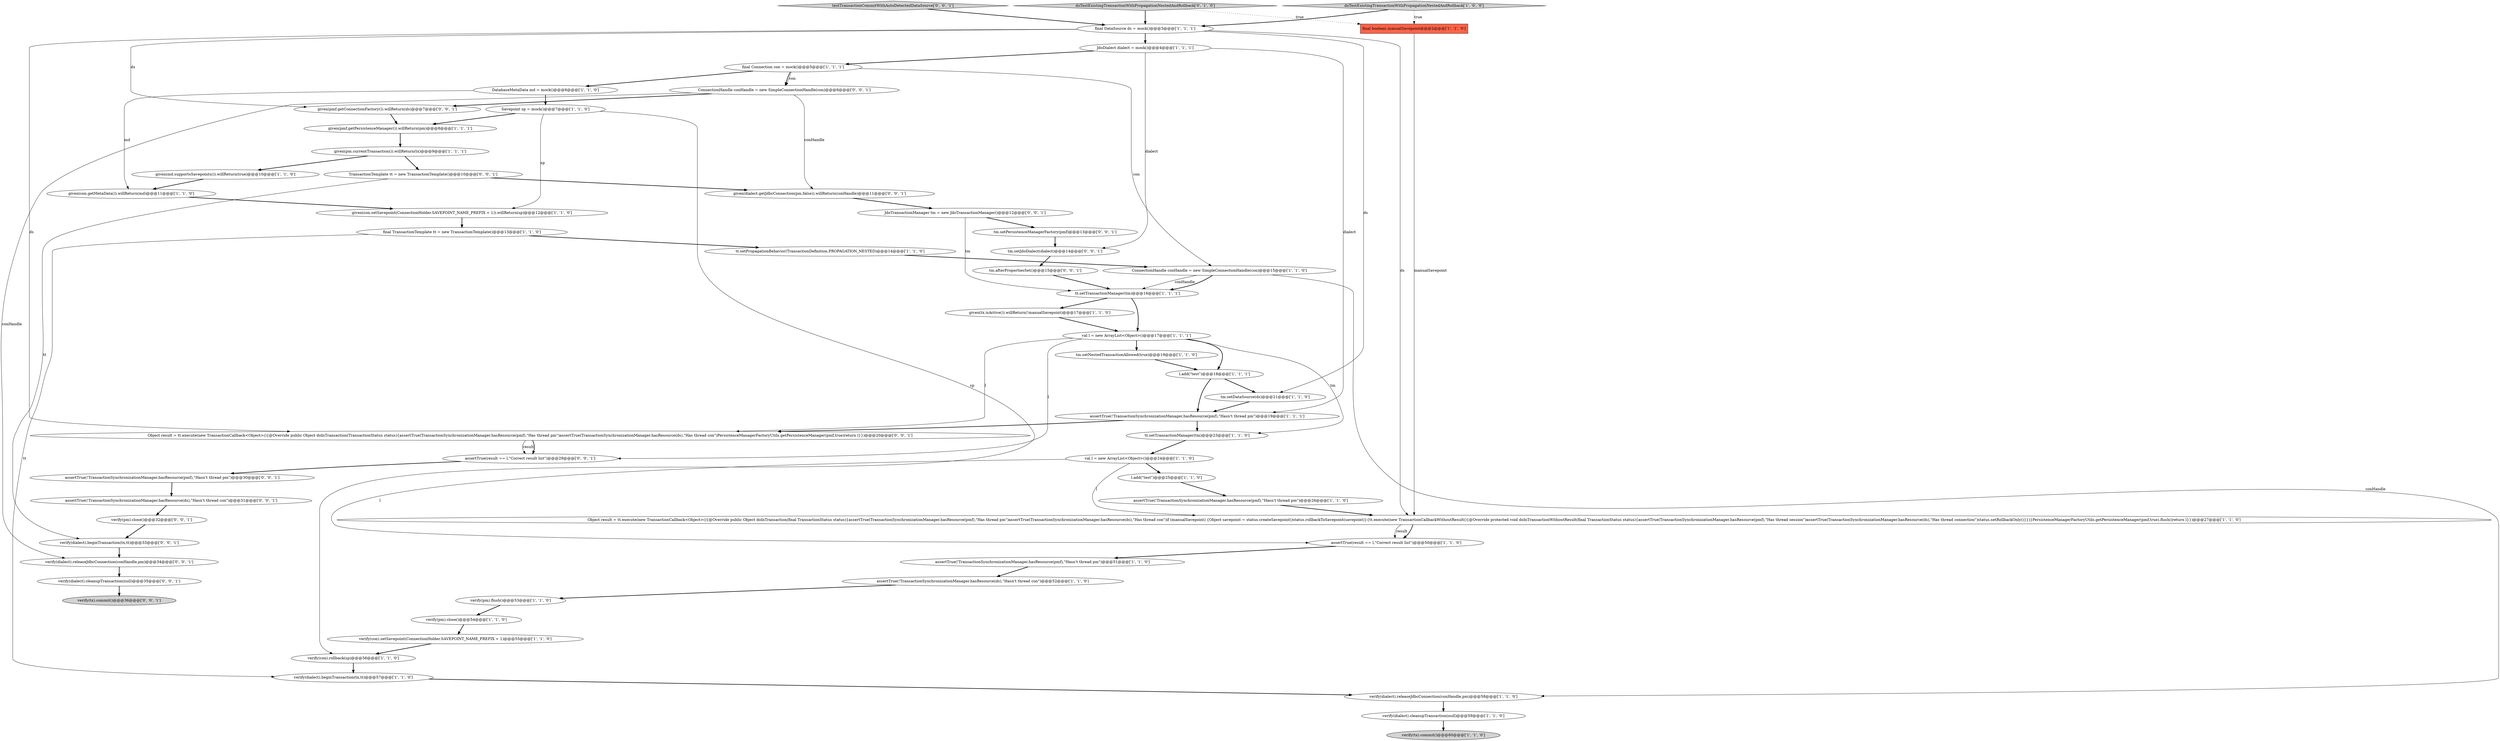 digraph {
31 [style = filled, label = "given(pmf.getPersistenceManager()).willReturn(pm)@@@8@@@['1', '1', '1']", fillcolor = white, shape = ellipse image = "AAA0AAABBB1BBB"];
42 [style = filled, label = "assertTrue(result == l,\"Correct result list\")@@@29@@@['0', '0', '1']", fillcolor = white, shape = ellipse image = "AAA0AAABBB3BBB"];
5 [style = filled, label = "DatabaseMetaData md = mock()@@@6@@@['1', '1', '0']", fillcolor = white, shape = ellipse image = "AAA0AAABBB1BBB"];
10 [style = filled, label = "verify(tx).commit()@@@60@@@['1', '1', '0']", fillcolor = lightgray, shape = ellipse image = "AAA0AAABBB1BBB"];
49 [style = filled, label = "tm.setPersistenceManagerFactory(pmf)@@@13@@@['0', '0', '1']", fillcolor = white, shape = ellipse image = "AAA0AAABBB3BBB"];
53 [style = filled, label = "JdoTransactionManager tm = new JdoTransactionManager()@@@12@@@['0', '0', '1']", fillcolor = white, shape = ellipse image = "AAA0AAABBB3BBB"];
43 [style = filled, label = "verify(dialect).beginTransaction(tx,tt)@@@33@@@['0', '0', '1']", fillcolor = white, shape = ellipse image = "AAA0AAABBB3BBB"];
3 [style = filled, label = "verify(dialect).releaseJdbcConnection(conHandle,pm)@@@58@@@['1', '1', '0']", fillcolor = white, shape = ellipse image = "AAA0AAABBB1BBB"];
34 [style = filled, label = "Savepoint sp = mock()@@@7@@@['1', '1', '0']", fillcolor = white, shape = ellipse image = "AAA0AAABBB1BBB"];
12 [style = filled, label = "given(con.setSavepoint(ConnectionHolder.SAVEPOINT_NAME_PREFIX + 1)).willReturn(sp)@@@12@@@['1', '1', '0']", fillcolor = white, shape = ellipse image = "AAA0AAABBB1BBB"];
39 [style = filled, label = "Object result = tt.execute(new TransactionCallback<Object>(){@Override public Object doInTransaction(TransactionStatus status){assertTrue(TransactionSynchronizationManager.hasResource(pmf),\"Has thread pm\")assertTrue(TransactionSynchronizationManager.hasResource(ds),\"Has thread con\")PersistenceManagerFactoryUtils.getPersistenceManager(pmf,true)return l}})@@@20@@@['0', '0', '1']", fillcolor = white, shape = ellipse image = "AAA0AAABBB3BBB"];
56 [style = filled, label = "verify(dialect).cleanupTransaction(null)@@@35@@@['0', '0', '1']", fillcolor = white, shape = ellipse image = "AAA0AAABBB3BBB"];
25 [style = filled, label = "l.add(\"test\")@@@25@@@['1', '1', '0']", fillcolor = white, shape = ellipse image = "AAA0AAABBB1BBB"];
35 [style = filled, label = "assertTrue(!TransactionSynchronizationManager.hasResource(pmf),\"Hasn't thread pm\")@@@26@@@['1', '1', '0']", fillcolor = white, shape = ellipse image = "AAA0AAABBB1BBB"];
19 [style = filled, label = "JdoDialect dialect = mock()@@@4@@@['1', '1', '1']", fillcolor = white, shape = ellipse image = "AAA0AAABBB1BBB"];
6 [style = filled, label = "verify(pm).flush()@@@53@@@['1', '1', '0']", fillcolor = white, shape = ellipse image = "AAA0AAABBB1BBB"];
23 [style = filled, label = "verify(con).setSavepoint(ConnectionHolder.SAVEPOINT_NAME_PREFIX + 1)@@@55@@@['1', '1', '0']", fillcolor = white, shape = ellipse image = "AAA0AAABBB1BBB"];
32 [style = filled, label = "tm.setDataSource(ds)@@@21@@@['1', '1', '0']", fillcolor = white, shape = ellipse image = "AAA0AAABBB1BBB"];
30 [style = filled, label = "final boolean manualSavepoint@@@2@@@['1', '1', '0']", fillcolor = tomato, shape = box image = "AAA0AAABBB1BBB"];
50 [style = filled, label = "verify(tx).commit()@@@36@@@['0', '0', '1']", fillcolor = lightgray, shape = ellipse image = "AAA0AAABBB3BBB"];
47 [style = filled, label = "testTransactionCommitWithAutoDetectedDataSource['0', '0', '1']", fillcolor = lightgray, shape = diamond image = "AAA0AAABBB3BBB"];
26 [style = filled, label = "assertTrue(result == l,\"Correct result list\")@@@50@@@['1', '1', '0']", fillcolor = white, shape = ellipse image = "AAA0AAABBB1BBB"];
51 [style = filled, label = "tm.afterPropertiesSet()@@@15@@@['0', '0', '1']", fillcolor = white, shape = ellipse image = "AAA0AAABBB3BBB"];
18 [style = filled, label = "final Connection con = mock()@@@5@@@['1', '1', '1']", fillcolor = white, shape = ellipse image = "AAA0AAABBB1BBB"];
36 [style = filled, label = "l.add(\"test\")@@@18@@@['1', '1', '1']", fillcolor = white, shape = ellipse image = "AAA0AAABBB1BBB"];
29 [style = filled, label = "ConnectionHandle conHandle = new SimpleConnectionHandle(con)@@@15@@@['1', '1', '0']", fillcolor = white, shape = ellipse image = "AAA0AAABBB1BBB"];
48 [style = filled, label = "assertTrue(!TransactionSynchronizationManager.hasResource(pmf),\"Hasn't thread pm\")@@@30@@@['0', '0', '1']", fillcolor = white, shape = ellipse image = "AAA0AAABBB3BBB"];
1 [style = filled, label = "given(con.getMetaData()).willReturn(md)@@@11@@@['1', '1', '0']", fillcolor = white, shape = ellipse image = "AAA0AAABBB1BBB"];
38 [style = filled, label = "doTestExistingTransactionWithPropagationNestedAndRollback['0', '1', '0']", fillcolor = lightgray, shape = diamond image = "AAA0AAABBB2BBB"];
2 [style = filled, label = "assertTrue(!TransactionSynchronizationManager.hasResource(ds),\"Hasn't thread con\")@@@52@@@['1', '1', '0']", fillcolor = white, shape = ellipse image = "AAA0AAABBB1BBB"];
7 [style = filled, label = "val l = new ArrayList<Object>()@@@17@@@['1', '1', '1']", fillcolor = white, shape = ellipse image = "AAA0AAABBB1BBB"];
9 [style = filled, label = "verify(pm).close()@@@54@@@['1', '1', '0']", fillcolor = white, shape = ellipse image = "AAA0AAABBB1BBB"];
24 [style = filled, label = "doTestExistingTransactionWithPropagationNestedAndRollback['1', '0', '0']", fillcolor = lightgray, shape = diamond image = "AAA0AAABBB1BBB"];
21 [style = filled, label = "given(md.supportsSavepoints()).willReturn(true)@@@10@@@['1', '1', '0']", fillcolor = white, shape = ellipse image = "AAA0AAABBB1BBB"];
55 [style = filled, label = "tm.setJdoDialect(dialect)@@@14@@@['0', '0', '1']", fillcolor = white, shape = ellipse image = "AAA0AAABBB3BBB"];
41 [style = filled, label = "TransactionTemplate tt = new TransactionTemplate()@@@10@@@['0', '0', '1']", fillcolor = white, shape = ellipse image = "AAA0AAABBB3BBB"];
20 [style = filled, label = "assertTrue(!TransactionSynchronizationManager.hasResource(pmf),\"Hasn't thread pm\")@@@19@@@['1', '1', '1']", fillcolor = white, shape = ellipse image = "AAA0AAABBB1BBB"];
44 [style = filled, label = "given(pmf.getConnectionFactory()).willReturn(ds)@@@7@@@['0', '0', '1']", fillcolor = white, shape = ellipse image = "AAA0AAABBB3BBB"];
22 [style = filled, label = "tm.setNestedTransactionAllowed(true)@@@19@@@['1', '1', '0']", fillcolor = white, shape = ellipse image = "AAA0AAABBB1BBB"];
46 [style = filled, label = "verify(pm).close()@@@32@@@['0', '0', '1']", fillcolor = white, shape = ellipse image = "AAA0AAABBB3BBB"];
4 [style = filled, label = "tt.setTransactionManager(tm)@@@23@@@['1', '1', '0']", fillcolor = white, shape = ellipse image = "AAA0AAABBB1BBB"];
8 [style = filled, label = "val l = new ArrayList<Object>()@@@24@@@['1', '1', '0']", fillcolor = white, shape = ellipse image = "AAA0AAABBB1BBB"];
16 [style = filled, label = "verify(dialect).beginTransaction(tx,tt)@@@57@@@['1', '1', '0']", fillcolor = white, shape = ellipse image = "AAA0AAABBB1BBB"];
37 [style = filled, label = "verify(dialect).cleanupTransaction(null)@@@59@@@['1', '1', '0']", fillcolor = white, shape = ellipse image = "AAA0AAABBB1BBB"];
40 [style = filled, label = "given(dialect.getJdbcConnection(pm,false)).willReturn(conHandle)@@@11@@@['0', '0', '1']", fillcolor = white, shape = ellipse image = "AAA0AAABBB3BBB"];
52 [style = filled, label = "ConnectionHandle conHandle = new SimpleConnectionHandle(con)@@@6@@@['0', '0', '1']", fillcolor = white, shape = ellipse image = "AAA0AAABBB3BBB"];
13 [style = filled, label = "tt.setPropagationBehavior(TransactionDefinition.PROPAGATION_NESTED)@@@14@@@['1', '1', '0']", fillcolor = white, shape = ellipse image = "AAA0AAABBB1BBB"];
14 [style = filled, label = "tt.setTransactionManager(tm)@@@16@@@['1', '1', '1']", fillcolor = white, shape = ellipse image = "AAA0AAABBB1BBB"];
54 [style = filled, label = "verify(dialect).releaseJdbcConnection(conHandle,pm)@@@34@@@['0', '0', '1']", fillcolor = white, shape = ellipse image = "AAA0AAABBB3BBB"];
11 [style = filled, label = "given(pm.currentTransaction()).willReturn(tx)@@@9@@@['1', '1', '1']", fillcolor = white, shape = ellipse image = "AAA0AAABBB1BBB"];
17 [style = filled, label = "assertTrue(!TransactionSynchronizationManager.hasResource(pmf),\"Hasn't thread pm\")@@@51@@@['1', '1', '0']", fillcolor = white, shape = ellipse image = "AAA0AAABBB1BBB"];
45 [style = filled, label = "assertTrue(!TransactionSynchronizationManager.hasResource(ds),\"Hasn't thread con\")@@@31@@@['0', '0', '1']", fillcolor = white, shape = ellipse image = "AAA0AAABBB3BBB"];
28 [style = filled, label = "final DataSource ds = mock()@@@3@@@['1', '1', '1']", fillcolor = white, shape = ellipse image = "AAA0AAABBB1BBB"];
0 [style = filled, label = "final TransactionTemplate tt = new TransactionTemplate()@@@13@@@['1', '1', '0']", fillcolor = white, shape = ellipse image = "AAA0AAABBB1BBB"];
33 [style = filled, label = "verify(con).rollback(sp)@@@56@@@['1', '1', '0']", fillcolor = white, shape = ellipse image = "AAA0AAABBB1BBB"];
15 [style = filled, label = "Object result = tt.execute(new TransactionCallback<Object>(){@Override public Object doInTransaction(final TransactionStatus status){assertTrue(TransactionSynchronizationManager.hasResource(pmf),\"Has thread pm\")assertTrue(TransactionSynchronizationManager.hasResource(ds),\"Has thread con\")if (manualSavepoint) {Object savepoint = status.createSavepoint()status.rollbackToSavepoint(savepoint)}{tt.execute(new TransactionCallbackWithoutResult(){@Override protected void doInTransactionWithoutResult(final TransactionStatus status){assertTrue(TransactionSynchronizationManager.hasResource(pmf),\"Has thread session\")assertTrue(TransactionSynchronizationManager.hasResource(ds),\"Has thread connection\")status.setRollbackOnly()}})}PersistenceManagerFactoryUtils.getPersistenceManager(pmf,true).flush()return l}})@@@27@@@['1', '1', '0']", fillcolor = white, shape = ellipse image = "AAA0AAABBB1BBB"];
27 [style = filled, label = "given(tx.isActive()).willReturn(!manualSavepoint)@@@17@@@['1', '1', '0']", fillcolor = white, shape = ellipse image = "AAA0AAABBB1BBB"];
43->54 [style = bold, label=""];
37->10 [style = bold, label=""];
26->17 [style = bold, label=""];
39->42 [style = solid, label="result"];
19->20 [style = solid, label="dialect"];
27->7 [style = bold, label=""];
49->55 [style = bold, label=""];
36->20 [style = bold, label=""];
39->42 [style = bold, label=""];
40->53 [style = bold, label=""];
54->56 [style = bold, label=""];
4->8 [style = bold, label=""];
7->22 [style = bold, label=""];
52->44 [style = bold, label=""];
7->36 [style = bold, label=""];
29->14 [style = solid, label="conHandle"];
45->46 [style = bold, label=""];
25->35 [style = bold, label=""];
48->45 [style = bold, label=""];
15->26 [style = bold, label=""];
8->25 [style = bold, label=""];
8->26 [style = solid, label="l"];
13->29 [style = bold, label=""];
3->37 [style = bold, label=""];
17->2 [style = bold, label=""];
12->0 [style = bold, label=""];
34->12 [style = solid, label="sp"];
14->7 [style = bold, label=""];
41->40 [style = bold, label=""];
38->28 [style = bold, label=""];
53->14 [style = solid, label="tm"];
1->12 [style = bold, label=""];
44->31 [style = bold, label=""];
20->4 [style = bold, label=""];
23->33 [style = bold, label=""];
28->19 [style = bold, label=""];
52->54 [style = solid, label="conHandle"];
7->39 [style = solid, label="l"];
19->55 [style = solid, label="dialect"];
32->20 [style = bold, label=""];
20->39 [style = bold, label=""];
47->28 [style = bold, label=""];
22->36 [style = bold, label=""];
7->4 [style = solid, label="tm"];
35->15 [style = bold, label=""];
52->40 [style = solid, label="conHandle"];
29->14 [style = bold, label=""];
19->18 [style = bold, label=""];
24->30 [style = dotted, label="true"];
46->43 [style = bold, label=""];
51->14 [style = bold, label=""];
18->29 [style = solid, label="con"];
31->11 [style = bold, label=""];
53->49 [style = bold, label=""];
5->1 [style = solid, label="md"];
8->15 [style = solid, label="l"];
38->30 [style = dotted, label="true"];
29->3 [style = solid, label="conHandle"];
34->33 [style = solid, label="sp"];
11->41 [style = bold, label=""];
34->31 [style = bold, label=""];
16->3 [style = bold, label=""];
15->26 [style = solid, label="result"];
28->32 [style = solid, label="ds"];
36->32 [style = bold, label=""];
2->6 [style = bold, label=""];
7->42 [style = solid, label="l"];
21->1 [style = bold, label=""];
18->52 [style = bold, label=""];
30->15 [style = solid, label="manualSavepoint"];
56->50 [style = bold, label=""];
14->27 [style = bold, label=""];
28->39 [style = solid, label="ds"];
11->21 [style = bold, label=""];
55->51 [style = bold, label=""];
18->5 [style = bold, label=""];
5->34 [style = bold, label=""];
0->13 [style = bold, label=""];
33->16 [style = bold, label=""];
0->16 [style = solid, label="tt"];
6->9 [style = bold, label=""];
42->48 [style = bold, label=""];
18->52 [style = solid, label="con"];
9->23 [style = bold, label=""];
28->44 [style = solid, label="ds"];
24->28 [style = bold, label=""];
28->15 [style = solid, label="ds"];
41->43 [style = solid, label="tt"];
}
